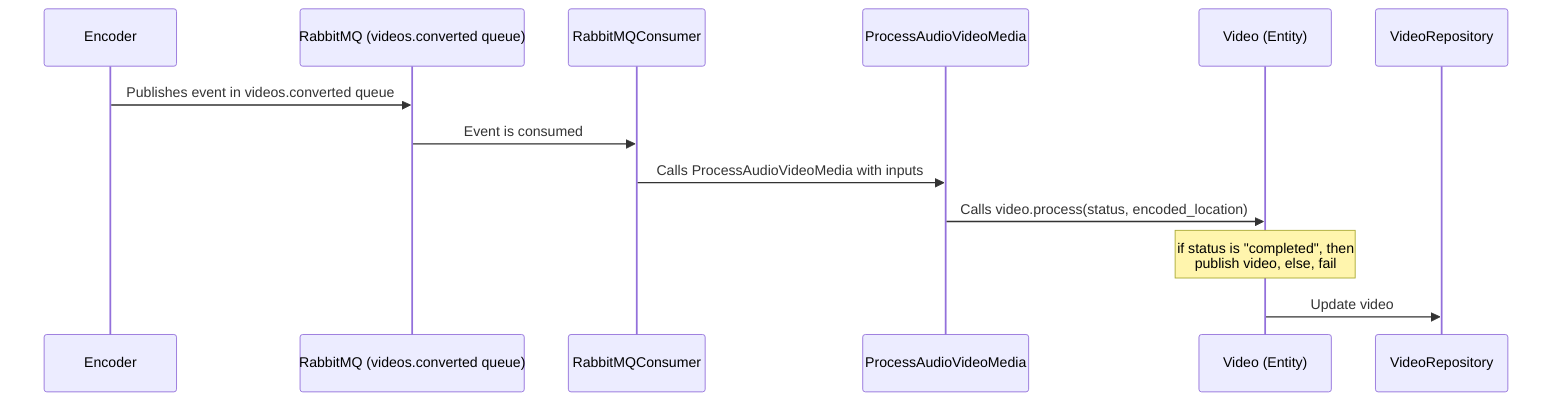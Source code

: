 sequenceDiagram
    participant Encoder as Encoder
    participant RabbitMQ as RabbitMQ (videos.converted queue)
    participant Consumer as RabbitMQConsumer
    participant Processor as ProcessAudioVideoMedia
    participant VideoEntity as Video (Entity)
    participant VideoRepo as VideoRepository

    Encoder->>RabbitMQ: Publishes event in videos.converted queue
    RabbitMQ->>Consumer: Event is consumed
    Consumer->>Processor: Calls ProcessAudioVideoMedia with inputs
    Processor->>VideoEntity: Calls video.process(status, encoded_location)

    Note over VideoEntity: if status is "completed", then<br/> publish video, else, fail

    VideoEntity->>VideoRepo: Update video
